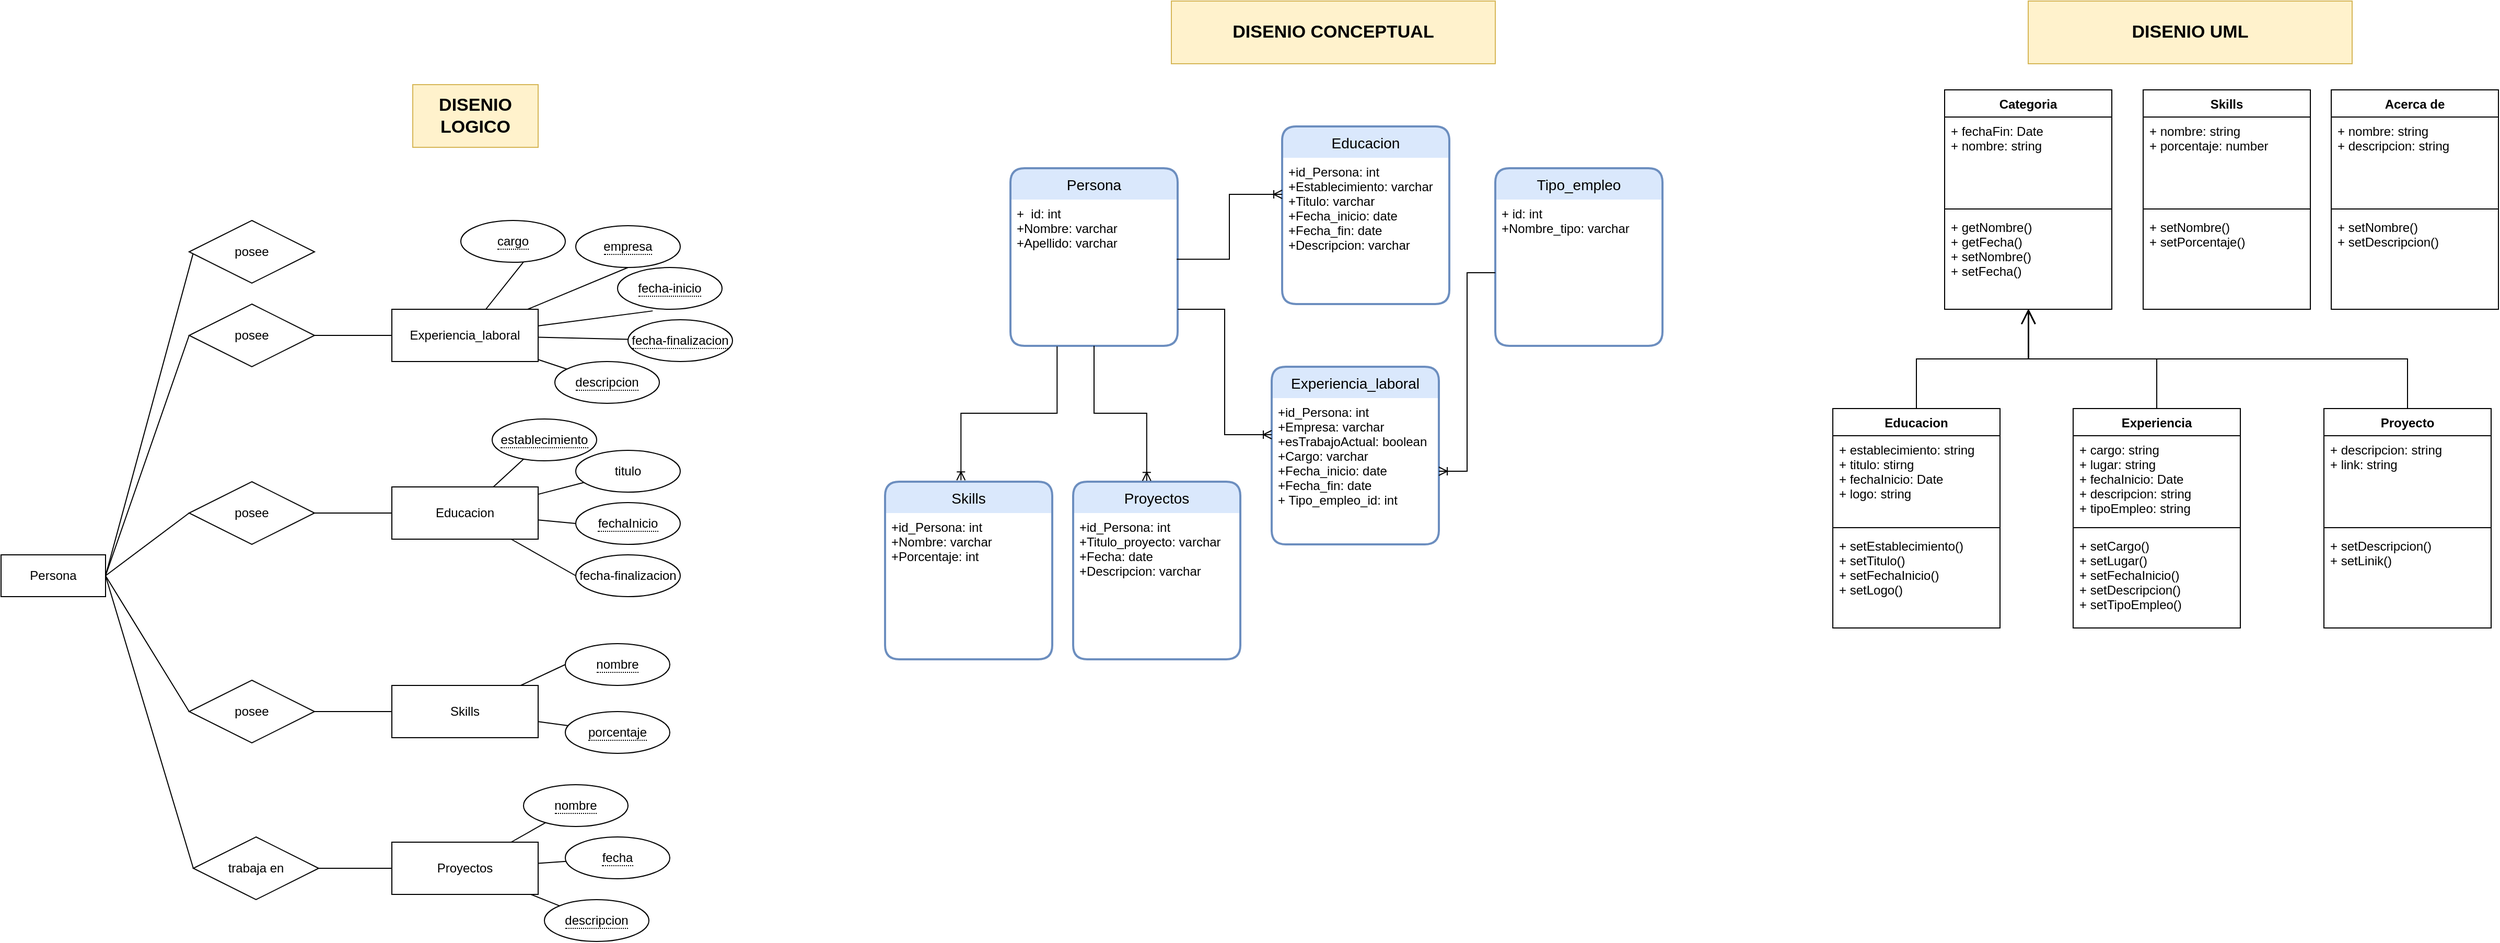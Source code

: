 <mxfile version="17.4.6" type="github">
  <diagram id="QpSm8B5l4Wpi0U74M7_F" name="DER + UML">
    <mxGraphModel dx="865" dy="467" grid="1" gridSize="10" guides="1" tooltips="1" connect="1" arrows="1" fold="1" page="1" pageScale="1" pageWidth="827" pageHeight="1169" background="none" math="0" shadow="0">
      <root>
        <mxCell id="0" />
        <mxCell id="1" parent="0" />
        <mxCell id="IKc9bVj89uV0Ui4GK-_n-5" style="edgeStyle=none;shape=connector;rounded=0;orthogonalLoop=1;jettySize=auto;html=1;exitX=1;exitY=0.5;exitDx=0;exitDy=0;entryX=0.039;entryY=0.474;entryDx=0;entryDy=0;entryPerimeter=0;labelBackgroundColor=default;fontFamily=Helvetica;fontSize=11;fontColor=default;endArrow=none;strokeColor=default;" parent="1" source="chf8NwxJ6LeS7-mmYx3d-1" target="IKc9bVj89uV0Ui4GK-_n-1" edge="1">
          <mxGeometry relative="1" as="geometry" />
        </mxCell>
        <mxCell id="chf8NwxJ6LeS7-mmYx3d-1" value="Persona" style="whiteSpace=wrap;html=1;align=center;" parent="1" vertex="1">
          <mxGeometry y="620" width="100" height="40" as="geometry" />
        </mxCell>
        <mxCell id="chf8NwxJ6LeS7-mmYx3d-43" style="edgeStyle=none;shape=connector;rounded=0;orthogonalLoop=1;jettySize=auto;html=1;entryX=0.599;entryY=0.996;entryDx=0;entryDy=0;entryPerimeter=0;labelBackgroundColor=default;fontFamily=Helvetica;fontSize=11;fontColor=default;endArrow=none;strokeColor=default;" parent="1" source="chf8NwxJ6LeS7-mmYx3d-3" target="chf8NwxJ6LeS7-mmYx3d-35" edge="1">
          <mxGeometry relative="1" as="geometry" />
        </mxCell>
        <mxCell id="chf8NwxJ6LeS7-mmYx3d-44" style="edgeStyle=none;shape=connector;rounded=0;orthogonalLoop=1;jettySize=auto;html=1;entryX=0.5;entryY=1;entryDx=0;entryDy=0;labelBackgroundColor=default;fontFamily=Helvetica;fontSize=11;fontColor=default;endArrow=none;strokeColor=default;" parent="1" source="chf8NwxJ6LeS7-mmYx3d-3" target="chf8NwxJ6LeS7-mmYx3d-36" edge="1">
          <mxGeometry relative="1" as="geometry" />
        </mxCell>
        <mxCell id="chf8NwxJ6LeS7-mmYx3d-45" style="edgeStyle=none;shape=connector;rounded=0;orthogonalLoop=1;jettySize=auto;html=1;entryX=0.336;entryY=1.039;entryDx=0;entryDy=0;entryPerimeter=0;labelBackgroundColor=default;fontFamily=Helvetica;fontSize=11;fontColor=default;endArrow=none;strokeColor=default;" parent="1" source="chf8NwxJ6LeS7-mmYx3d-3" target="chf8NwxJ6LeS7-mmYx3d-37" edge="1">
          <mxGeometry relative="1" as="geometry" />
        </mxCell>
        <mxCell id="chf8NwxJ6LeS7-mmYx3d-46" style="edgeStyle=none;shape=connector;rounded=0;orthogonalLoop=1;jettySize=auto;html=1;labelBackgroundColor=default;fontFamily=Helvetica;fontSize=11;fontColor=default;endArrow=none;strokeColor=default;" parent="1" source="chf8NwxJ6LeS7-mmYx3d-3" target="chf8NwxJ6LeS7-mmYx3d-38" edge="1">
          <mxGeometry relative="1" as="geometry" />
        </mxCell>
        <mxCell id="chf8NwxJ6LeS7-mmYx3d-47" style="edgeStyle=none;shape=connector;rounded=0;orthogonalLoop=1;jettySize=auto;html=1;labelBackgroundColor=default;fontFamily=Helvetica;fontSize=11;fontColor=default;endArrow=none;strokeColor=default;" parent="1" source="chf8NwxJ6LeS7-mmYx3d-3" target="chf8NwxJ6LeS7-mmYx3d-39" edge="1">
          <mxGeometry relative="1" as="geometry" />
        </mxCell>
        <mxCell id="chf8NwxJ6LeS7-mmYx3d-3" value="Experiencia_laboral" style="whiteSpace=wrap;html=1;align=center;" parent="1" vertex="1">
          <mxGeometry x="374" y="385" width="140" height="50" as="geometry" />
        </mxCell>
        <mxCell id="chf8NwxJ6LeS7-mmYx3d-49" style="edgeStyle=none;shape=connector;rounded=0;orthogonalLoop=1;jettySize=auto;html=1;labelBackgroundColor=default;fontFamily=Helvetica;fontSize=11;fontColor=default;endArrow=none;strokeColor=default;" parent="1" source="chf8NwxJ6LeS7-mmYx3d-4" target="chf8NwxJ6LeS7-mmYx3d-48" edge="1">
          <mxGeometry relative="1" as="geometry" />
        </mxCell>
        <mxCell id="chf8NwxJ6LeS7-mmYx3d-52" style="edgeStyle=none;shape=connector;rounded=0;orthogonalLoop=1;jettySize=auto;html=1;entryX=0;entryY=0.5;entryDx=0;entryDy=0;labelBackgroundColor=default;fontFamily=Helvetica;fontSize=11;fontColor=default;endArrow=none;strokeColor=default;" parent="1" source="chf8NwxJ6LeS7-mmYx3d-4" target="chf8NwxJ6LeS7-mmYx3d-51" edge="1">
          <mxGeometry relative="1" as="geometry" />
        </mxCell>
        <mxCell id="chf8NwxJ6LeS7-mmYx3d-53" style="edgeStyle=none;shape=connector;rounded=0;orthogonalLoop=1;jettySize=auto;html=1;labelBackgroundColor=default;fontFamily=Helvetica;fontSize=11;fontColor=default;endArrow=none;strokeColor=default;" parent="1" source="chf8NwxJ6LeS7-mmYx3d-4" target="chf8NwxJ6LeS7-mmYx3d-50" edge="1">
          <mxGeometry relative="1" as="geometry" />
        </mxCell>
        <mxCell id="chf8NwxJ6LeS7-mmYx3d-55" style="edgeStyle=none;shape=connector;rounded=0;orthogonalLoop=1;jettySize=auto;html=1;entryX=0;entryY=0.5;entryDx=0;entryDy=0;labelBackgroundColor=default;fontFamily=Helvetica;fontSize=11;fontColor=default;endArrow=none;strokeColor=default;" parent="1" source="chf8NwxJ6LeS7-mmYx3d-4" target="chf8NwxJ6LeS7-mmYx3d-54" edge="1">
          <mxGeometry relative="1" as="geometry" />
        </mxCell>
        <mxCell id="chf8NwxJ6LeS7-mmYx3d-4" value="Educacion" style="whiteSpace=wrap;html=1;align=center;" parent="1" vertex="1">
          <mxGeometry x="374" y="555" width="140" height="50" as="geometry" />
        </mxCell>
        <mxCell id="chf8NwxJ6LeS7-mmYx3d-58" style="edgeStyle=none;shape=connector;rounded=0;orthogonalLoop=1;jettySize=auto;html=1;entryX=0;entryY=0.5;entryDx=0;entryDy=0;labelBackgroundColor=default;fontFamily=Helvetica;fontSize=11;fontColor=default;endArrow=none;strokeColor=default;" parent="1" source="chf8NwxJ6LeS7-mmYx3d-5" target="chf8NwxJ6LeS7-mmYx3d-56" edge="1">
          <mxGeometry relative="1" as="geometry" />
        </mxCell>
        <mxCell id="chf8NwxJ6LeS7-mmYx3d-59" style="edgeStyle=none;shape=connector;rounded=0;orthogonalLoop=1;jettySize=auto;html=1;labelBackgroundColor=default;fontFamily=Helvetica;fontSize=11;fontColor=default;endArrow=none;strokeColor=default;" parent="1" source="chf8NwxJ6LeS7-mmYx3d-5" target="chf8NwxJ6LeS7-mmYx3d-57" edge="1">
          <mxGeometry relative="1" as="geometry" />
        </mxCell>
        <mxCell id="chf8NwxJ6LeS7-mmYx3d-5" value="Skills" style="whiteSpace=wrap;html=1;align=center;" parent="1" vertex="1">
          <mxGeometry x="374" y="745" width="140" height="50" as="geometry" />
        </mxCell>
        <mxCell id="chf8NwxJ6LeS7-mmYx3d-63" style="edgeStyle=none;shape=connector;rounded=0;orthogonalLoop=1;jettySize=auto;html=1;labelBackgroundColor=default;fontFamily=Helvetica;fontSize=11;fontColor=default;endArrow=none;strokeColor=default;" parent="1" source="chf8NwxJ6LeS7-mmYx3d-6" target="chf8NwxJ6LeS7-mmYx3d-60" edge="1">
          <mxGeometry relative="1" as="geometry" />
        </mxCell>
        <mxCell id="chf8NwxJ6LeS7-mmYx3d-64" style="edgeStyle=none;shape=connector;rounded=0;orthogonalLoop=1;jettySize=auto;html=1;labelBackgroundColor=default;fontFamily=Helvetica;fontSize=11;fontColor=default;endArrow=none;strokeColor=default;" parent="1" source="chf8NwxJ6LeS7-mmYx3d-6" target="chf8NwxJ6LeS7-mmYx3d-61" edge="1">
          <mxGeometry relative="1" as="geometry" />
        </mxCell>
        <mxCell id="chf8NwxJ6LeS7-mmYx3d-65" style="edgeStyle=none;shape=connector;rounded=0;orthogonalLoop=1;jettySize=auto;html=1;labelBackgroundColor=default;fontFamily=Helvetica;fontSize=11;fontColor=default;endArrow=none;strokeColor=default;" parent="1" source="chf8NwxJ6LeS7-mmYx3d-6" target="chf8NwxJ6LeS7-mmYx3d-62" edge="1">
          <mxGeometry relative="1" as="geometry" />
        </mxCell>
        <mxCell id="chf8NwxJ6LeS7-mmYx3d-6" value="Proyectos" style="whiteSpace=wrap;html=1;align=center;" parent="1" vertex="1">
          <mxGeometry x="374" y="895" width="140" height="50" as="geometry" />
        </mxCell>
        <mxCell id="chf8NwxJ6LeS7-mmYx3d-7" value="posee" style="shape=rhombus;perimeter=rhombusPerimeter;whiteSpace=wrap;html=1;align=center;" parent="1" vertex="1">
          <mxGeometry x="180" y="380" width="120" height="60" as="geometry" />
        </mxCell>
        <mxCell id="chf8NwxJ6LeS7-mmYx3d-9" value="" style="endArrow=none;html=1;rounded=0;exitX=1;exitY=0.5;exitDx=0;exitDy=0;entryX=0;entryY=0.5;entryDx=0;entryDy=0;" parent="1" source="chf8NwxJ6LeS7-mmYx3d-1" target="chf8NwxJ6LeS7-mmYx3d-7" edge="1">
          <mxGeometry relative="1" as="geometry">
            <mxPoint x="120" y="450" as="sourcePoint" />
            <mxPoint x="280" y="450" as="targetPoint" />
          </mxGeometry>
        </mxCell>
        <mxCell id="chf8NwxJ6LeS7-mmYx3d-15" value="" style="endArrow=none;html=1;rounded=0;exitX=1;exitY=0.5;exitDx=0;exitDy=0;entryX=0;entryY=0.5;entryDx=0;entryDy=0;" parent="1" source="chf8NwxJ6LeS7-mmYx3d-7" target="chf8NwxJ6LeS7-mmYx3d-3" edge="1">
          <mxGeometry relative="1" as="geometry">
            <mxPoint x="280" y="460" as="sourcePoint" />
            <mxPoint x="440" y="460" as="targetPoint" />
          </mxGeometry>
        </mxCell>
        <mxCell id="chf8NwxJ6LeS7-mmYx3d-18" value="posee" style="shape=rhombus;perimeter=rhombusPerimeter;whiteSpace=wrap;html=1;align=center;" parent="1" vertex="1">
          <mxGeometry x="180" y="550" width="120" height="60" as="geometry" />
        </mxCell>
        <mxCell id="chf8NwxJ6LeS7-mmYx3d-20" value="" style="endArrow=none;html=1;rounded=0;exitX=1;exitY=0.5;exitDx=0;exitDy=0;entryX=0;entryY=0.5;entryDx=0;entryDy=0;" parent="1" source="chf8NwxJ6LeS7-mmYx3d-1" target="chf8NwxJ6LeS7-mmYx3d-18" edge="1">
          <mxGeometry relative="1" as="geometry">
            <mxPoint x="270" y="500" as="sourcePoint" />
            <mxPoint x="430" y="500" as="targetPoint" />
          </mxGeometry>
        </mxCell>
        <mxCell id="chf8NwxJ6LeS7-mmYx3d-22" value="" style="endArrow=none;html=1;rounded=0;exitX=1;exitY=0.5;exitDx=0;exitDy=0;entryX=0;entryY=0.5;entryDx=0;entryDy=0;" parent="1" source="chf8NwxJ6LeS7-mmYx3d-18" target="chf8NwxJ6LeS7-mmYx3d-4" edge="1">
          <mxGeometry relative="1" as="geometry">
            <mxPoint x="310" y="580" as="sourcePoint" />
            <mxPoint x="360" y="590" as="targetPoint" />
          </mxGeometry>
        </mxCell>
        <mxCell id="chf8NwxJ6LeS7-mmYx3d-23" value="posee" style="shape=rhombus;perimeter=rhombusPerimeter;whiteSpace=wrap;html=1;align=center;" parent="1" vertex="1">
          <mxGeometry x="180" y="740" width="120" height="60" as="geometry" />
        </mxCell>
        <mxCell id="chf8NwxJ6LeS7-mmYx3d-24" value="trabaja en" style="shape=rhombus;perimeter=rhombusPerimeter;whiteSpace=wrap;html=1;align=center;" parent="1" vertex="1">
          <mxGeometry x="184" y="890" width="120" height="60" as="geometry" />
        </mxCell>
        <mxCell id="chf8NwxJ6LeS7-mmYx3d-26" value="" style="endArrow=none;html=1;rounded=0;entryX=0;entryY=0.5;entryDx=0;entryDy=0;exitX=1;exitY=0.5;exitDx=0;exitDy=0;" parent="1" source="chf8NwxJ6LeS7-mmYx3d-1" target="chf8NwxJ6LeS7-mmYx3d-23" edge="1">
          <mxGeometry relative="1" as="geometry">
            <mxPoint x="170" y="550" as="sourcePoint" />
            <mxPoint x="390" y="570" as="targetPoint" />
          </mxGeometry>
        </mxCell>
        <mxCell id="chf8NwxJ6LeS7-mmYx3d-27" value="" style="endArrow=none;html=1;rounded=0;exitX=1;exitY=0.5;exitDx=0;exitDy=0;entryX=0;entryY=0.5;entryDx=0;entryDy=0;" parent="1" source="chf8NwxJ6LeS7-mmYx3d-1" target="chf8NwxJ6LeS7-mmYx3d-24" edge="1">
          <mxGeometry relative="1" as="geometry">
            <mxPoint x="230" y="570" as="sourcePoint" />
            <mxPoint x="390" y="570" as="targetPoint" />
          </mxGeometry>
        </mxCell>
        <mxCell id="chf8NwxJ6LeS7-mmYx3d-31" value="" style="endArrow=none;html=1;rounded=0;exitX=1;exitY=0.5;exitDx=0;exitDy=0;" parent="1" source="chf8NwxJ6LeS7-mmYx3d-24" target="chf8NwxJ6LeS7-mmYx3d-6" edge="1">
          <mxGeometry relative="1" as="geometry">
            <mxPoint x="230" y="810" as="sourcePoint" />
            <mxPoint x="390" y="810" as="targetPoint" />
          </mxGeometry>
        </mxCell>
        <mxCell id="chf8NwxJ6LeS7-mmYx3d-32" value="" style="endArrow=none;html=1;rounded=0;exitX=1;exitY=0.5;exitDx=0;exitDy=0;entryX=0;entryY=0.5;entryDx=0;entryDy=0;" parent="1" source="chf8NwxJ6LeS7-mmYx3d-23" target="chf8NwxJ6LeS7-mmYx3d-5" edge="1">
          <mxGeometry relative="1" as="geometry">
            <mxPoint x="230" y="740" as="sourcePoint" />
            <mxPoint x="390" y="740" as="targetPoint" />
          </mxGeometry>
        </mxCell>
        <mxCell id="chf8NwxJ6LeS7-mmYx3d-35" value="&lt;span style=&quot;border-bottom: 1px dotted&quot;&gt;cargo&lt;/span&gt;" style="ellipse;whiteSpace=wrap;html=1;align=center;" parent="1" vertex="1">
          <mxGeometry x="440" y="300" width="100" height="40" as="geometry" />
        </mxCell>
        <mxCell id="chf8NwxJ6LeS7-mmYx3d-36" value="&lt;span style=&quot;border-bottom: 1px dotted&quot;&gt;empresa&lt;/span&gt;" style="ellipse;whiteSpace=wrap;html=1;align=center;" parent="1" vertex="1">
          <mxGeometry x="550" y="305" width="100" height="40" as="geometry" />
        </mxCell>
        <mxCell id="chf8NwxJ6LeS7-mmYx3d-37" value="&lt;span style=&quot;border-bottom: 1px dotted&quot;&gt;fecha-inicio&lt;/span&gt;" style="ellipse;whiteSpace=wrap;html=1;align=center;" parent="1" vertex="1">
          <mxGeometry x="590" y="345" width="100" height="40" as="geometry" />
        </mxCell>
        <mxCell id="chf8NwxJ6LeS7-mmYx3d-38" value="&lt;span style=&quot;border-bottom: 1px dotted&quot;&gt;fecha-finalizacion&lt;/span&gt;" style="ellipse;whiteSpace=wrap;html=1;align=center;" parent="1" vertex="1">
          <mxGeometry x="600" y="395" width="100" height="40" as="geometry" />
        </mxCell>
        <mxCell id="chf8NwxJ6LeS7-mmYx3d-39" value="&lt;span style=&quot;border-bottom: 1px dotted&quot;&gt;descripcion&lt;/span&gt;" style="ellipse;whiteSpace=wrap;html=1;align=center;" parent="1" vertex="1">
          <mxGeometry x="530" y="435" width="100" height="40" as="geometry" />
        </mxCell>
        <mxCell id="chf8NwxJ6LeS7-mmYx3d-48" value="&lt;span style=&quot;border-bottom: 1px dotted&quot;&gt;establecimiento&lt;/span&gt;" style="ellipse;whiteSpace=wrap;html=1;align=center;" parent="1" vertex="1">
          <mxGeometry x="470" y="490" width="100" height="40" as="geometry" />
        </mxCell>
        <mxCell id="chf8NwxJ6LeS7-mmYx3d-50" value="titulo" style="ellipse;whiteSpace=wrap;html=1;align=center;" parent="1" vertex="1">
          <mxGeometry x="550" y="520" width="100" height="40" as="geometry" />
        </mxCell>
        <mxCell id="chf8NwxJ6LeS7-mmYx3d-51" value="&lt;span style=&quot;border-bottom: 1px dotted&quot;&gt;fechaInicio&lt;/span&gt;" style="ellipse;whiteSpace=wrap;html=1;align=center;" parent="1" vertex="1">
          <mxGeometry x="550" y="570" width="100" height="40" as="geometry" />
        </mxCell>
        <mxCell id="chf8NwxJ6LeS7-mmYx3d-54" value="fecha-finalizacion" style="ellipse;whiteSpace=wrap;html=1;align=center;" parent="1" vertex="1">
          <mxGeometry x="550" y="620" width="100" height="40" as="geometry" />
        </mxCell>
        <mxCell id="chf8NwxJ6LeS7-mmYx3d-56" value="&lt;span style=&quot;border-bottom: 1px dotted&quot;&gt;nombre&lt;/span&gt;" style="ellipse;whiteSpace=wrap;html=1;align=center;" parent="1" vertex="1">
          <mxGeometry x="540" y="705" width="100" height="40" as="geometry" />
        </mxCell>
        <mxCell id="chf8NwxJ6LeS7-mmYx3d-57" value="&lt;span style=&quot;border-bottom: 1px dotted&quot;&gt;porcentaje&lt;/span&gt;" style="ellipse;whiteSpace=wrap;html=1;align=center;" parent="1" vertex="1">
          <mxGeometry x="540" y="770" width="100" height="40" as="geometry" />
        </mxCell>
        <mxCell id="chf8NwxJ6LeS7-mmYx3d-60" value="&lt;span style=&quot;border-bottom: 1px dotted&quot;&gt;nombre&lt;/span&gt;" style="ellipse;whiteSpace=wrap;html=1;align=center;" parent="1" vertex="1">
          <mxGeometry x="500" y="840" width="100" height="40" as="geometry" />
        </mxCell>
        <mxCell id="chf8NwxJ6LeS7-mmYx3d-61" value="&lt;span style=&quot;border-bottom: 1px dotted&quot;&gt;fecha&lt;/span&gt;" style="ellipse;whiteSpace=wrap;html=1;align=center;" parent="1" vertex="1">
          <mxGeometry x="540" y="890" width="100" height="40" as="geometry" />
        </mxCell>
        <mxCell id="chf8NwxJ6LeS7-mmYx3d-62" value="&lt;span style=&quot;border-bottom: 1px dotted&quot;&gt;descripcion&lt;/span&gt;" style="ellipse;whiteSpace=wrap;html=1;align=center;" parent="1" vertex="1">
          <mxGeometry x="520" y="950" width="100" height="40" as="geometry" />
        </mxCell>
        <mxCell id="IKc9bVj89uV0Ui4GK-_n-1" value="posee" style="shape=rhombus;perimeter=rhombusPerimeter;whiteSpace=wrap;html=1;align=center;" parent="1" vertex="1">
          <mxGeometry x="180" y="300" width="120" height="60" as="geometry" />
        </mxCell>
        <mxCell id="IKc9bVj89uV0Ui4GK-_n-7" value="DISENIO LOGICO" style="rounded=0;whiteSpace=wrap;html=1;fontFamily=Helvetica;fontSize=17;fontStyle=1;fillColor=#fff2cc;strokeColor=#d6b656;" parent="1" vertex="1">
          <mxGeometry x="394" y="170" width="120" height="60" as="geometry" />
        </mxCell>
        <mxCell id="IKc9bVj89uV0Ui4GK-_n-8" value="DISENIO CONCEPTUAL" style="rounded=0;whiteSpace=wrap;html=1;fontFamily=Helvetica;fontSize=17;fontStyle=1;fillColor=#fff2cc;strokeColor=#d6b656;" parent="1" vertex="1">
          <mxGeometry x="1120" y="90" width="310" height="60" as="geometry" />
        </mxCell>
        <mxCell id="lIModVLrYndjuk8-XewW-1" value="Persona" style="swimlane;childLayout=stackLayout;horizontal=1;startSize=30;horizontalStack=0;rounded=1;fontSize=14;fontStyle=0;strokeWidth=2;resizeParent=0;resizeLast=1;shadow=0;dashed=0;align=center;swimlaneFillColor=default;fillColor=#dae8fc;strokeColor=#6c8ebf;sketch=0;glass=0;swimlaneLine=0;labelBorderColor=none;" parent="1" vertex="1">
          <mxGeometry x="966" y="250" width="160" height="170" as="geometry" />
        </mxCell>
        <mxCell id="lIModVLrYndjuk8-XewW-2" value="+  id: int&#xa;+Nombre: varchar&#xa;+Apellido: varchar" style="align=left;strokeColor=none;fillColor=none;spacingLeft=4;fontSize=12;verticalAlign=top;resizable=0;rotatable=0;part=1;fontStyle=0" parent="lIModVLrYndjuk8-XewW-1" vertex="1">
          <mxGeometry y="30" width="160" height="140" as="geometry" />
        </mxCell>
        <mxCell id="lIModVLrYndjuk8-XewW-5" value="Experiencia_laboral" style="swimlane;childLayout=stackLayout;horizontal=1;startSize=30;horizontalStack=0;rounded=1;fontSize=14;fontStyle=0;strokeWidth=2;resizeParent=0;resizeLast=1;shadow=0;dashed=0;align=center;swimlaneFillColor=default;fillColor=#dae8fc;strokeColor=#6c8ebf;sketch=0;glass=0;swimlaneLine=0;labelBorderColor=none;" parent="1" vertex="1">
          <mxGeometry x="1216" y="440" width="160" height="170" as="geometry" />
        </mxCell>
        <mxCell id="lIModVLrYndjuk8-XewW-6" value="+id_Persona: int&#xa;+Empresa: varchar&#xa;+esTrabajoActual: boolean&#xa;+Cargo: varchar&#xa;+Fecha_inicio: date&#xa;+Fecha_fin: date&#xa;+ Tipo_empleo_id: int" style="align=left;strokeColor=none;fillColor=none;spacingLeft=4;fontSize=12;verticalAlign=top;resizable=0;rotatable=0;part=1;" parent="lIModVLrYndjuk8-XewW-5" vertex="1">
          <mxGeometry y="30" width="160" height="140" as="geometry" />
        </mxCell>
        <mxCell id="lIModVLrYndjuk8-XewW-7" value="Educacion" style="swimlane;childLayout=stackLayout;horizontal=1;startSize=30;horizontalStack=0;rounded=1;fontSize=14;fontStyle=0;strokeWidth=2;resizeParent=0;resizeLast=1;shadow=0;dashed=0;align=center;swimlaneFillColor=default;fillColor=#dae8fc;strokeColor=#6c8ebf;sketch=0;glass=0;swimlaneLine=0;labelBorderColor=none;" parent="1" vertex="1">
          <mxGeometry x="1226" y="210" width="160" height="170" as="geometry" />
        </mxCell>
        <mxCell id="lIModVLrYndjuk8-XewW-8" value="+id_Persona: int&#xa;+Establecimiento: varchar&#xa;+Titulo: varchar&#xa;+Fecha_inicio: date&#xa;+Fecha_fin: date&#xa;+Descripcion: varchar" style="align=left;strokeColor=none;fillColor=none;spacingLeft=4;fontSize=12;verticalAlign=top;resizable=0;rotatable=0;part=1;" parent="lIModVLrYndjuk8-XewW-7" vertex="1">
          <mxGeometry y="30" width="160" height="140" as="geometry" />
        </mxCell>
        <mxCell id="lIModVLrYndjuk8-XewW-12" value="Skills" style="swimlane;childLayout=stackLayout;horizontal=1;startSize=30;horizontalStack=0;rounded=1;fontSize=14;fontStyle=0;strokeWidth=2;resizeParent=0;resizeLast=1;shadow=0;dashed=0;align=center;swimlaneFillColor=default;fillColor=#dae8fc;strokeColor=#6c8ebf;sketch=0;glass=0;swimlaneLine=0;labelBorderColor=none;" parent="1" vertex="1">
          <mxGeometry x="846" y="550" width="160" height="170" as="geometry" />
        </mxCell>
        <mxCell id="lIModVLrYndjuk8-XewW-13" value="+id_Persona: int&#xa;+Nombre: varchar&#xa;+Porcentaje: int" style="align=left;strokeColor=none;fillColor=none;spacingLeft=4;fontSize=12;verticalAlign=top;resizable=0;rotatable=0;part=1;" parent="lIModVLrYndjuk8-XewW-12" vertex="1">
          <mxGeometry y="30" width="160" height="140" as="geometry" />
        </mxCell>
        <mxCell id="lIModVLrYndjuk8-XewW-14" value="Proyectos" style="swimlane;childLayout=stackLayout;horizontal=1;startSize=30;horizontalStack=0;rounded=1;fontSize=14;fontStyle=0;strokeWidth=2;resizeParent=0;resizeLast=1;shadow=0;dashed=0;align=center;swimlaneFillColor=default;fillColor=#dae8fc;strokeColor=#6c8ebf;sketch=0;glass=0;swimlaneLine=0;labelBorderColor=none;" parent="1" vertex="1">
          <mxGeometry x="1026" y="550" width="160" height="170" as="geometry" />
        </mxCell>
        <mxCell id="lIModVLrYndjuk8-XewW-15" value="+id_Persona: int&#xa;+Titulo_proyecto: varchar&#xa;+Fecha: date&#xa;+Descripcion: varchar" style="align=left;strokeColor=none;fillColor=none;spacingLeft=4;fontSize=12;verticalAlign=top;resizable=0;rotatable=0;part=1;" parent="lIModVLrYndjuk8-XewW-14" vertex="1">
          <mxGeometry y="30" width="160" height="140" as="geometry" />
        </mxCell>
        <mxCell id="lIModVLrYndjuk8-XewW-21" value="" style="edgeStyle=elbowEdgeStyle;fontSize=12;html=1;endArrow=ERoneToMany;rounded=0;entryX=0;entryY=0.25;entryDx=0;entryDy=0;exitX=1;exitY=0.75;exitDx=0;exitDy=0;" parent="1" source="lIModVLrYndjuk8-XewW-2" target="lIModVLrYndjuk8-XewW-6" edge="1">
          <mxGeometry width="100" height="100" relative="1" as="geometry">
            <mxPoint x="966" y="410" as="sourcePoint" />
            <mxPoint x="1066" y="310" as="targetPoint" />
          </mxGeometry>
        </mxCell>
        <mxCell id="lIModVLrYndjuk8-XewW-26" value="" style="edgeStyle=elbowEdgeStyle;fontSize=12;html=1;endArrow=ERoneToMany;rounded=0;entryX=0;entryY=0.25;entryDx=0;entryDy=0;exitX=0.994;exitY=0.408;exitDx=0;exitDy=0;exitPerimeter=0;" parent="1" source="lIModVLrYndjuk8-XewW-2" target="lIModVLrYndjuk8-XewW-8" edge="1">
          <mxGeometry width="100" height="100" relative="1" as="geometry">
            <mxPoint x="1136.0" y="395" as="sourcePoint" />
            <mxPoint x="1226.0" y="515" as="targetPoint" />
          </mxGeometry>
        </mxCell>
        <mxCell id="lIModVLrYndjuk8-XewW-27" value="" style="edgeStyle=elbowEdgeStyle;fontSize=12;html=1;endArrow=ERoneToMany;rounded=0;entryX=0.44;entryY=-0.005;entryDx=0;entryDy=0;exitX=0.5;exitY=1;exitDx=0;exitDy=0;entryPerimeter=0;elbow=vertical;" parent="1" source="lIModVLrYndjuk8-XewW-2" target="lIModVLrYndjuk8-XewW-14" edge="1">
          <mxGeometry width="100" height="100" relative="1" as="geometry">
            <mxPoint x="1136.0" y="395" as="sourcePoint" />
            <mxPoint x="1226.0" y="515" as="targetPoint" />
          </mxGeometry>
        </mxCell>
        <mxCell id="lIModVLrYndjuk8-XewW-28" value="" style="edgeStyle=elbowEdgeStyle;fontSize=12;html=1;endArrow=ERoneToMany;rounded=0;entryX=0.454;entryY=-0.008;entryDx=0;entryDy=0;entryPerimeter=0;elbow=vertical;exitX=0.279;exitY=1.004;exitDx=0;exitDy=0;exitPerimeter=0;" parent="1" source="lIModVLrYndjuk8-XewW-2" target="lIModVLrYndjuk8-XewW-12" edge="1">
          <mxGeometry width="100" height="100" relative="1" as="geometry">
            <mxPoint x="936" y="410" as="sourcePoint" />
            <mxPoint x="906.4" y="514.15" as="targetPoint" />
          </mxGeometry>
        </mxCell>
        <mxCell id="grFq27OgAj6Q5uw3qDn--1" value="Tipo_empleo" style="swimlane;childLayout=stackLayout;horizontal=1;startSize=30;horizontalStack=0;rounded=1;fontSize=14;fontStyle=0;strokeWidth=2;resizeParent=0;resizeLast=1;shadow=0;dashed=0;align=center;swimlaneFillColor=default;fillColor=#dae8fc;strokeColor=#6c8ebf;sketch=0;glass=0;swimlaneLine=0;labelBorderColor=none;" parent="1" vertex="1">
          <mxGeometry x="1430" y="250" width="160" height="170" as="geometry" />
        </mxCell>
        <mxCell id="grFq27OgAj6Q5uw3qDn--2" value="+ id: int&#xa;+Nombre_tipo: varchar" style="align=left;strokeColor=none;fillColor=none;spacingLeft=4;fontSize=12;verticalAlign=top;resizable=0;rotatable=0;part=1;" parent="grFq27OgAj6Q5uw3qDn--1" vertex="1">
          <mxGeometry y="30" width="160" height="140" as="geometry" />
        </mxCell>
        <mxCell id="grFq27OgAj6Q5uw3qDn--3" value="" style="edgeStyle=elbowEdgeStyle;fontSize=12;html=1;endArrow=ERoneToMany;rounded=0;" parent="1" source="grFq27OgAj6Q5uw3qDn--2" target="lIModVLrYndjuk8-XewW-6" edge="1">
          <mxGeometry width="100" height="100" relative="1" as="geometry">
            <mxPoint x="1486" y="502.12" as="sourcePoint" />
            <mxPoint x="1586.96" y="440" as="targetPoint" />
          </mxGeometry>
        </mxCell>
        <mxCell id="GrkRpAcznZgA0l7Ej5eh-1" value="DISENIO UML" style="rounded=0;whiteSpace=wrap;html=1;fontFamily=Helvetica;fontSize=17;fontStyle=1;fillColor=#fff2cc;strokeColor=#d6b656;" parent="1" vertex="1">
          <mxGeometry x="1940" y="90" width="310" height="60" as="geometry" />
        </mxCell>
        <mxCell id="GrkRpAcznZgA0l7Ej5eh-4" value="Categoria" style="swimlane;fontStyle=1;align=center;verticalAlign=top;childLayout=stackLayout;horizontal=1;startSize=26;horizontalStack=0;resizeParent=1;resizeParentMax=0;resizeLast=0;collapsible=1;marginBottom=0;swimlaneFillColor=default;" parent="1" vertex="1">
          <mxGeometry x="1860" y="175" width="160" height="210" as="geometry">
            <mxRectangle x="1907" y="180" width="90" height="26" as="alternateBounds" />
          </mxGeometry>
        </mxCell>
        <mxCell id="GrkRpAcznZgA0l7Ej5eh-5" value="+ fechaFin: Date&#xa;+ nombre: string" style="text;strokeColor=none;fillColor=none;align=left;verticalAlign=top;spacingLeft=4;spacingRight=4;overflow=hidden;rotatable=0;points=[[0,0.5],[1,0.5]];portConstraint=eastwest;" parent="GrkRpAcznZgA0l7Ej5eh-4" vertex="1">
          <mxGeometry y="26" width="160" height="84" as="geometry" />
        </mxCell>
        <mxCell id="GrkRpAcznZgA0l7Ej5eh-6" value="" style="line;strokeWidth=1;fillColor=none;align=left;verticalAlign=middle;spacingTop=-1;spacingLeft=3;spacingRight=3;rotatable=0;labelPosition=right;points=[];portConstraint=eastwest;" parent="GrkRpAcznZgA0l7Ej5eh-4" vertex="1">
          <mxGeometry y="110" width="160" height="8" as="geometry" />
        </mxCell>
        <mxCell id="GrkRpAcznZgA0l7Ej5eh-7" value="+ getNombre()&#xa;+ getFecha()&#xa;+ setNombre()&#xa;+ setFecha()" style="text;strokeColor=none;fillColor=none;align=left;verticalAlign=top;spacingLeft=4;spacingRight=4;overflow=hidden;rotatable=0;points=[[0,0.5],[1,0.5]];portConstraint=eastwest;" parent="GrkRpAcznZgA0l7Ej5eh-4" vertex="1">
          <mxGeometry y="118" width="160" height="92" as="geometry" />
        </mxCell>
        <mxCell id="kVUXz5eHC7FypFmDS29q-5" value="" style="endArrow=open;endFill=1;endSize=12;html=1;rounded=0;exitX=0.5;exitY=0;exitDx=0;exitDy=0;edgeStyle=elbowEdgeStyle;elbow=vertical;" parent="1" source="kVUXz5eHC7FypFmDS29q-16" target="GrkRpAcznZgA0l7Ej5eh-7" edge="1">
          <mxGeometry width="160" relative="1" as="geometry">
            <mxPoint x="1863" y="467" as="sourcePoint" />
            <mxPoint x="2083" y="460" as="targetPoint" />
          </mxGeometry>
        </mxCell>
        <mxCell id="kVUXz5eHC7FypFmDS29q-6" value="Experiencia" style="swimlane;fontStyle=1;align=center;verticalAlign=top;childLayout=stackLayout;horizontal=1;startSize=26;horizontalStack=0;resizeParent=1;resizeParentMax=0;resizeLast=0;collapsible=1;marginBottom=0;swimlaneFillColor=default;" parent="1" vertex="1">
          <mxGeometry x="1983" y="480" width="160" height="210" as="geometry">
            <mxRectangle x="1907" y="180" width="90" height="26" as="alternateBounds" />
          </mxGeometry>
        </mxCell>
        <mxCell id="kVUXz5eHC7FypFmDS29q-7" value="+ cargo: string&#xa;+ lugar: string&#xa;+ fechaInicio: Date&#xa;+ descripcion: string&#xa;+ tipoEmpleo: string" style="text;strokeColor=none;fillColor=none;align=left;verticalAlign=top;spacingLeft=4;spacingRight=4;overflow=hidden;rotatable=0;points=[[0,0.5],[1,0.5]];portConstraint=eastwest;" parent="kVUXz5eHC7FypFmDS29q-6" vertex="1">
          <mxGeometry y="26" width="160" height="84" as="geometry" />
        </mxCell>
        <mxCell id="kVUXz5eHC7FypFmDS29q-8" value="" style="line;strokeWidth=1;fillColor=none;align=left;verticalAlign=middle;spacingTop=-1;spacingLeft=3;spacingRight=3;rotatable=0;labelPosition=right;points=[];portConstraint=eastwest;" parent="kVUXz5eHC7FypFmDS29q-6" vertex="1">
          <mxGeometry y="110" width="160" height="8" as="geometry" />
        </mxCell>
        <mxCell id="kVUXz5eHC7FypFmDS29q-9" value="+ setCargo()&#xa;+ setLugar()&#xa;+ setFechaInicio()&#xa;+ setDescripcion()&#xa;+ setTipoEmpleo()" style="text;strokeColor=none;fillColor=none;align=left;verticalAlign=top;spacingLeft=4;spacingRight=4;overflow=hidden;rotatable=0;points=[[0,0.5],[1,0.5]];portConstraint=eastwest;" parent="kVUXz5eHC7FypFmDS29q-6" vertex="1">
          <mxGeometry y="118" width="160" height="92" as="geometry" />
        </mxCell>
        <mxCell id="kVUXz5eHC7FypFmDS29q-11" value="" style="endArrow=open;endFill=1;endSize=12;html=1;rounded=0;exitX=0.5;exitY=0;exitDx=0;exitDy=0;edgeStyle=elbowEdgeStyle;elbow=vertical;entryX=0.5;entryY=1;entryDx=0;entryDy=0;entryPerimeter=0;" parent="1" source="kVUXz5eHC7FypFmDS29q-6" target="GrkRpAcznZgA0l7Ej5eh-7" edge="1">
          <mxGeometry width="160" relative="1" as="geometry">
            <mxPoint x="1954" y="560.0" as="sourcePoint" />
            <mxPoint x="1960" y="400" as="targetPoint" />
          </mxGeometry>
        </mxCell>
        <mxCell id="kVUXz5eHC7FypFmDS29q-12" value="Proyecto" style="swimlane;fontStyle=1;align=center;verticalAlign=top;childLayout=stackLayout;horizontal=1;startSize=26;horizontalStack=0;resizeParent=1;resizeParentMax=0;resizeLast=0;collapsible=1;marginBottom=0;swimlaneFillColor=default;" parent="1" vertex="1">
          <mxGeometry x="2223" y="480" width="160" height="210" as="geometry">
            <mxRectangle x="1907" y="180" width="90" height="26" as="alternateBounds" />
          </mxGeometry>
        </mxCell>
        <mxCell id="kVUXz5eHC7FypFmDS29q-13" value="+ descripcion: string&#xa;+ link: string" style="text;strokeColor=none;fillColor=none;align=left;verticalAlign=top;spacingLeft=4;spacingRight=4;overflow=hidden;rotatable=0;points=[[0,0.5],[1,0.5]];portConstraint=eastwest;" parent="kVUXz5eHC7FypFmDS29q-12" vertex="1">
          <mxGeometry y="26" width="160" height="84" as="geometry" />
        </mxCell>
        <mxCell id="kVUXz5eHC7FypFmDS29q-14" value="" style="line;strokeWidth=1;fillColor=none;align=left;verticalAlign=middle;spacingTop=-1;spacingLeft=3;spacingRight=3;rotatable=0;labelPosition=right;points=[];portConstraint=eastwest;" parent="kVUXz5eHC7FypFmDS29q-12" vertex="1">
          <mxGeometry y="110" width="160" height="8" as="geometry" />
        </mxCell>
        <mxCell id="kVUXz5eHC7FypFmDS29q-15" value="+ setDescripcion()&#xa;+ setLinik() " style="text;strokeColor=none;fillColor=none;align=left;verticalAlign=top;spacingLeft=4;spacingRight=4;overflow=hidden;rotatable=0;points=[[0,0.5],[1,0.5]];portConstraint=eastwest;" parent="kVUXz5eHC7FypFmDS29q-12" vertex="1">
          <mxGeometry y="118" width="160" height="92" as="geometry" />
        </mxCell>
        <mxCell id="kVUXz5eHC7FypFmDS29q-16" value="Educacion" style="swimlane;fontStyle=1;align=center;verticalAlign=top;childLayout=stackLayout;horizontal=1;startSize=26;horizontalStack=0;resizeParent=1;resizeParentMax=0;resizeLast=0;collapsible=1;marginBottom=0;swimlaneFillColor=default;" parent="1" vertex="1">
          <mxGeometry x="1753" y="480" width="160" height="210" as="geometry">
            <mxRectangle x="1907" y="180" width="90" height="26" as="alternateBounds" />
          </mxGeometry>
        </mxCell>
        <mxCell id="kVUXz5eHC7FypFmDS29q-17" value="+ establecimiento: string&#xa;+ titulo: stirng&#xa;+ fechaInicio: Date&#xa;+ logo: string" style="text;strokeColor=none;fillColor=none;align=left;verticalAlign=top;spacingLeft=4;spacingRight=4;overflow=hidden;rotatable=0;points=[[0,0.5],[1,0.5]];portConstraint=eastwest;" parent="kVUXz5eHC7FypFmDS29q-16" vertex="1">
          <mxGeometry y="26" width="160" height="84" as="geometry" />
        </mxCell>
        <mxCell id="kVUXz5eHC7FypFmDS29q-18" value="" style="line;strokeWidth=1;fillColor=none;align=left;verticalAlign=middle;spacingTop=-1;spacingLeft=3;spacingRight=3;rotatable=0;labelPosition=right;points=[];portConstraint=eastwest;" parent="kVUXz5eHC7FypFmDS29q-16" vertex="1">
          <mxGeometry y="110" width="160" height="8" as="geometry" />
        </mxCell>
        <mxCell id="kVUXz5eHC7FypFmDS29q-19" value="+ setEstablecimiento()&#xa;+ setTitulo()&#xa;+ setFechaInicio()&#xa;+ setLogo()" style="text;strokeColor=none;fillColor=none;align=left;verticalAlign=top;spacingLeft=4;spacingRight=4;overflow=hidden;rotatable=0;points=[[0,0.5],[1,0.5]];portConstraint=eastwest;" parent="kVUXz5eHC7FypFmDS29q-16" vertex="1">
          <mxGeometry y="118" width="160" height="92" as="geometry" />
        </mxCell>
        <mxCell id="kVUXz5eHC7FypFmDS29q-20" value="" style="endArrow=open;endFill=1;endSize=12;html=1;rounded=0;exitX=0.5;exitY=0;exitDx=0;exitDy=0;edgeStyle=elbowEdgeStyle;elbow=vertical;entryX=0.503;entryY=0.999;entryDx=0;entryDy=0;entryPerimeter=0;" parent="1" source="kVUXz5eHC7FypFmDS29q-12" target="GrkRpAcznZgA0l7Ej5eh-7" edge="1">
          <mxGeometry width="160" relative="1" as="geometry">
            <mxPoint x="2073" y="490.0" as="sourcePoint" />
            <mxPoint x="1880" y="380" as="targetPoint" />
          </mxGeometry>
        </mxCell>
        <mxCell id="kVUXz5eHC7FypFmDS29q-21" value="Skills" style="swimlane;fontStyle=1;align=center;verticalAlign=top;childLayout=stackLayout;horizontal=1;startSize=26;horizontalStack=0;resizeParent=1;resizeParentMax=0;resizeLast=0;collapsible=1;marginBottom=0;swimlaneFillColor=default;" parent="1" vertex="1">
          <mxGeometry x="2050" y="175" width="160" height="210" as="geometry">
            <mxRectangle x="1907" y="180" width="90" height="26" as="alternateBounds" />
          </mxGeometry>
        </mxCell>
        <mxCell id="kVUXz5eHC7FypFmDS29q-22" value="+ nombre: string&#xa;+ porcentaje: number" style="text;strokeColor=none;fillColor=none;align=left;verticalAlign=top;spacingLeft=4;spacingRight=4;overflow=hidden;rotatable=0;points=[[0,0.5],[1,0.5]];portConstraint=eastwest;" parent="kVUXz5eHC7FypFmDS29q-21" vertex="1">
          <mxGeometry y="26" width="160" height="84" as="geometry" />
        </mxCell>
        <mxCell id="kVUXz5eHC7FypFmDS29q-23" value="" style="line;strokeWidth=1;fillColor=none;align=left;verticalAlign=middle;spacingTop=-1;spacingLeft=3;spacingRight=3;rotatable=0;labelPosition=right;points=[];portConstraint=eastwest;" parent="kVUXz5eHC7FypFmDS29q-21" vertex="1">
          <mxGeometry y="110" width="160" height="8" as="geometry" />
        </mxCell>
        <mxCell id="kVUXz5eHC7FypFmDS29q-24" value="+ setNombre()&#xa;+ setPorcentaje()" style="text;strokeColor=none;fillColor=none;align=left;verticalAlign=top;spacingLeft=4;spacingRight=4;overflow=hidden;rotatable=0;points=[[0,0.5],[1,0.5]];portConstraint=eastwest;" parent="kVUXz5eHC7FypFmDS29q-21" vertex="1">
          <mxGeometry y="118" width="160" height="92" as="geometry" />
        </mxCell>
        <mxCell id="1AedPvktMRXJfcjNWEHD-1" value="Acerca de" style="swimlane;fontStyle=1;align=center;verticalAlign=top;childLayout=stackLayout;horizontal=1;startSize=26;horizontalStack=0;resizeParent=1;resizeParentMax=0;resizeLast=0;collapsible=1;marginBottom=0;swimlaneFillColor=default;" vertex="1" parent="1">
          <mxGeometry x="2230" y="175" width="160" height="210" as="geometry">
            <mxRectangle x="1907" y="180" width="90" height="26" as="alternateBounds" />
          </mxGeometry>
        </mxCell>
        <mxCell id="1AedPvktMRXJfcjNWEHD-2" value="+ nombre: string&#xa;+ descripcion: string" style="text;strokeColor=none;fillColor=none;align=left;verticalAlign=top;spacingLeft=4;spacingRight=4;overflow=hidden;rotatable=0;points=[[0,0.5],[1,0.5]];portConstraint=eastwest;" vertex="1" parent="1AedPvktMRXJfcjNWEHD-1">
          <mxGeometry y="26" width="160" height="84" as="geometry" />
        </mxCell>
        <mxCell id="1AedPvktMRXJfcjNWEHD-3" value="" style="line;strokeWidth=1;fillColor=none;align=left;verticalAlign=middle;spacingTop=-1;spacingLeft=3;spacingRight=3;rotatable=0;labelPosition=right;points=[];portConstraint=eastwest;" vertex="1" parent="1AedPvktMRXJfcjNWEHD-1">
          <mxGeometry y="110" width="160" height="8" as="geometry" />
        </mxCell>
        <mxCell id="1AedPvktMRXJfcjNWEHD-4" value="+ setNombre()&#xa;+ setDescripcion()" style="text;strokeColor=none;fillColor=none;align=left;verticalAlign=top;spacingLeft=4;spacingRight=4;overflow=hidden;rotatable=0;points=[[0,0.5],[1,0.5]];portConstraint=eastwest;" vertex="1" parent="1AedPvktMRXJfcjNWEHD-1">
          <mxGeometry y="118" width="160" height="92" as="geometry" />
        </mxCell>
      </root>
    </mxGraphModel>
  </diagram>
</mxfile>

